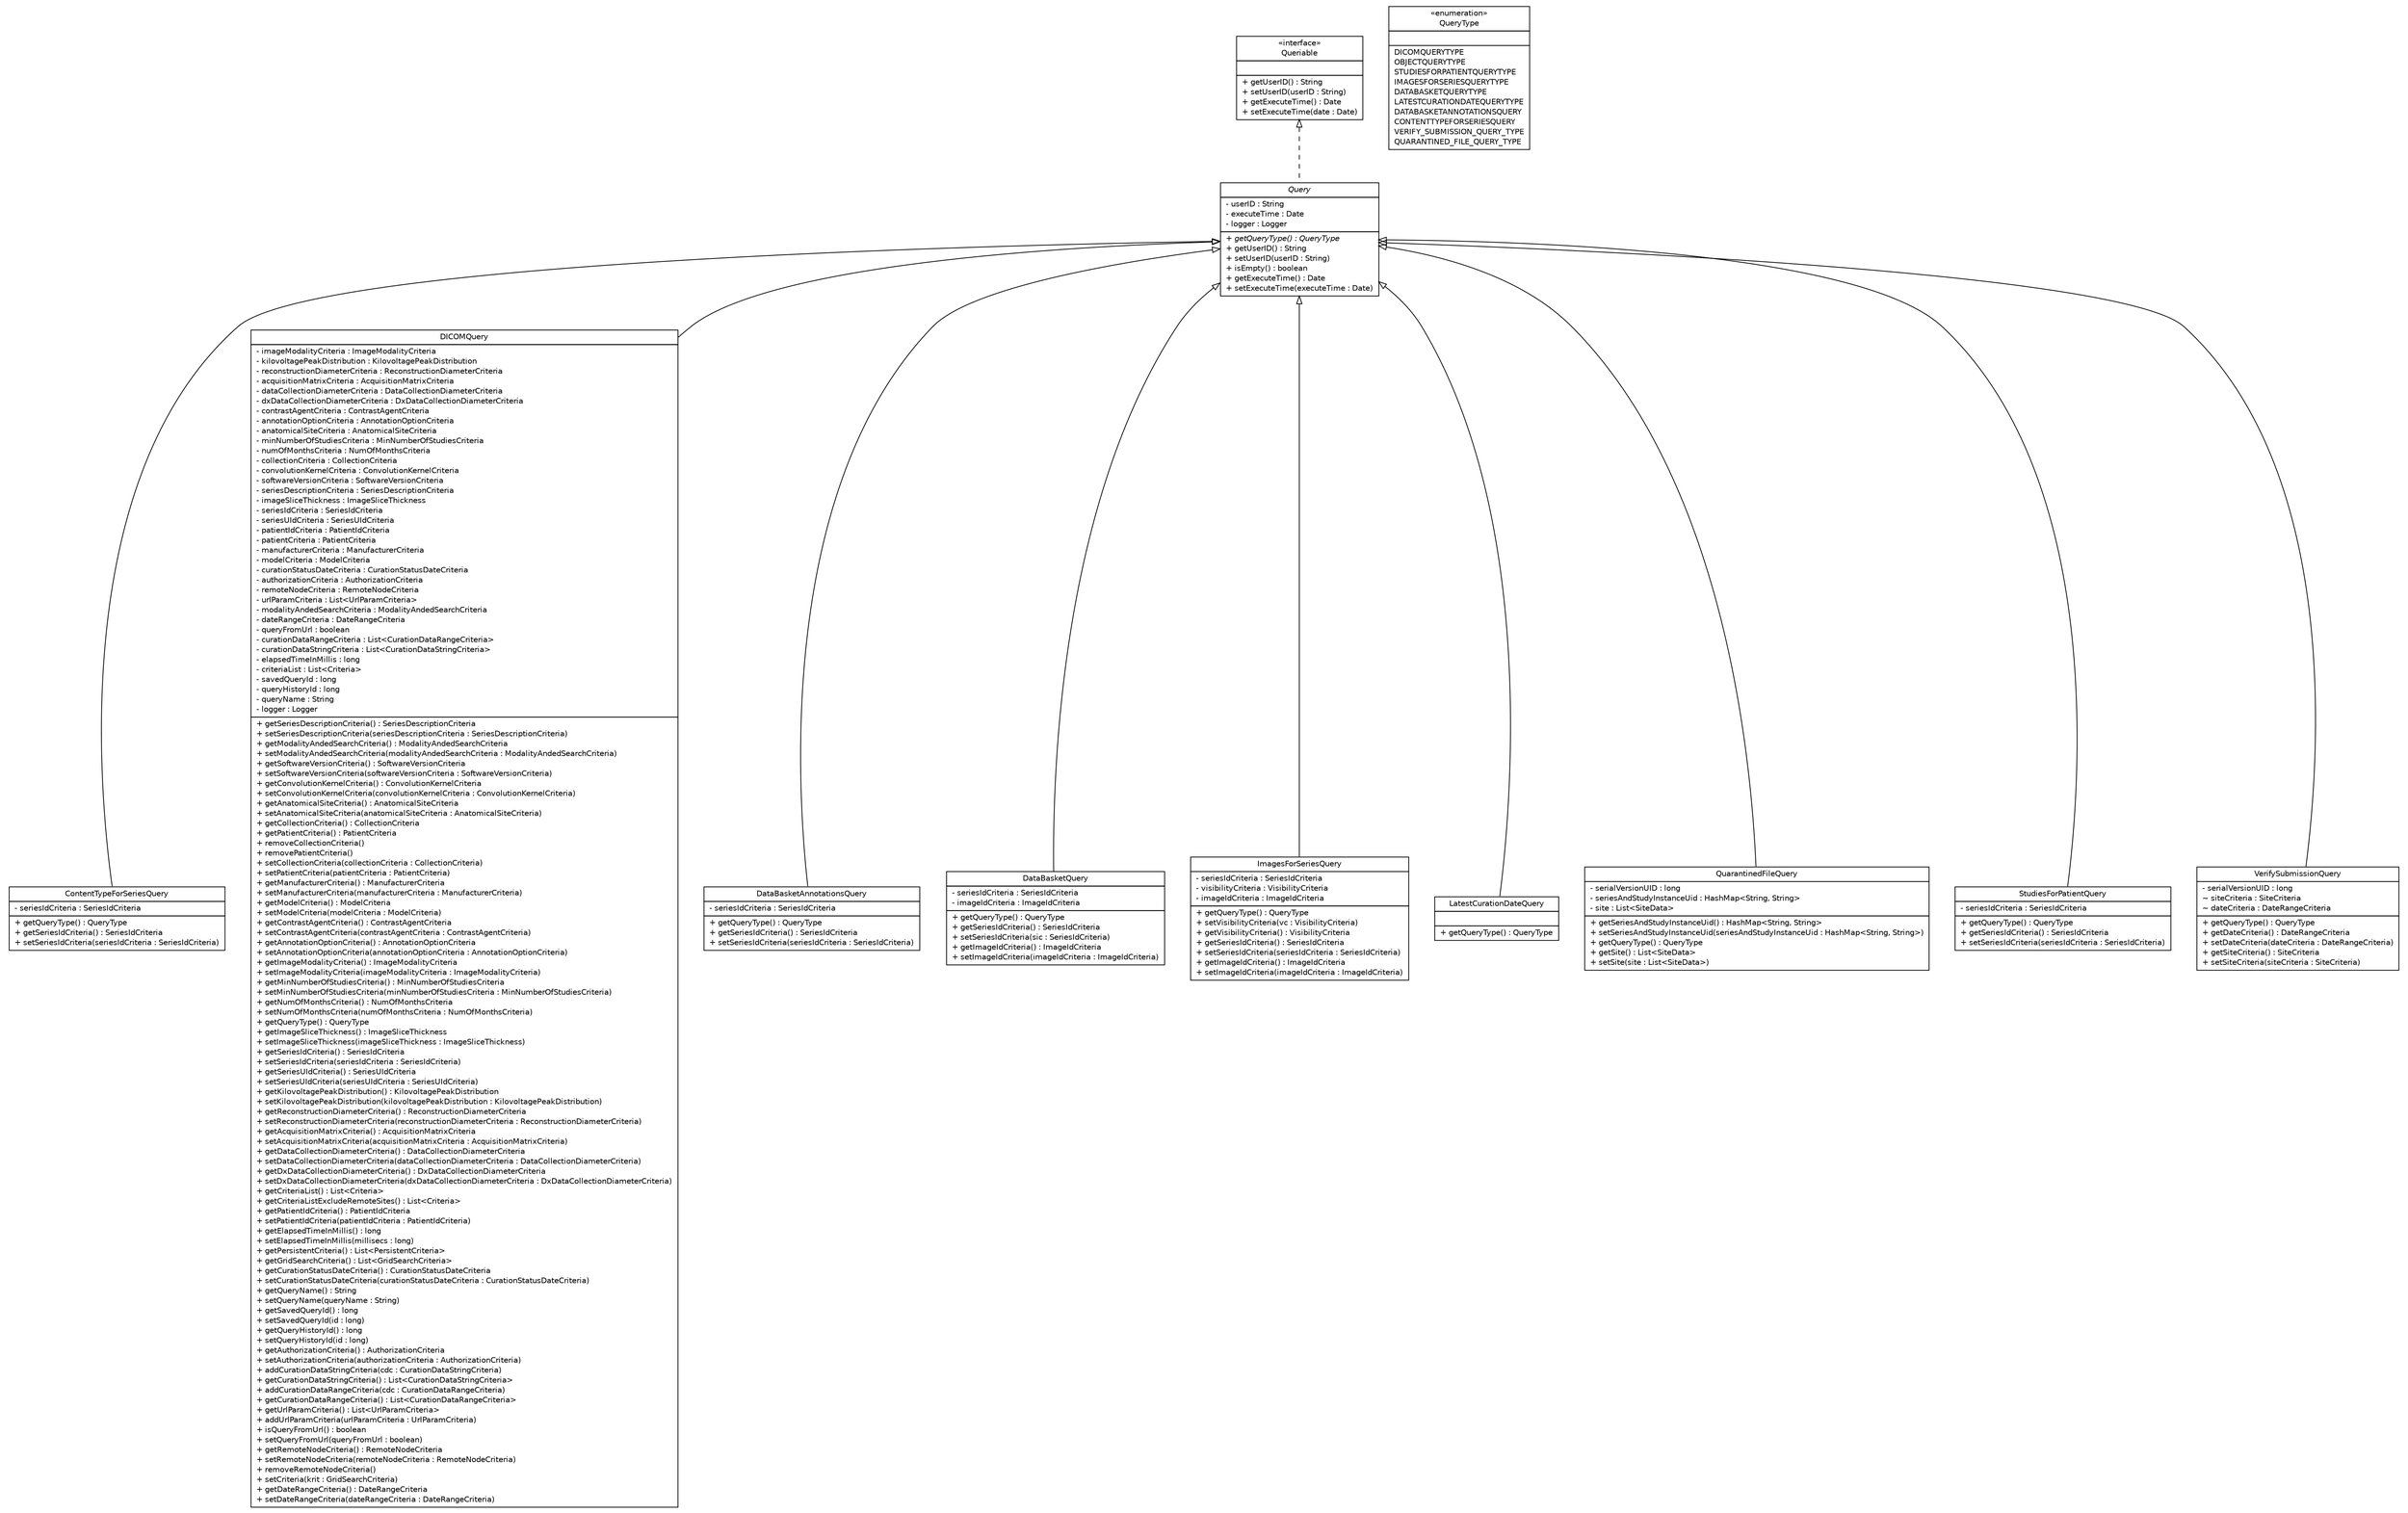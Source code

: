 #!/usr/local/bin/dot
#
# Class diagram 
# Generated by UmlGraph version 4.8 (http://www.spinellis.gr/sw/umlgraph)
#

digraph G {
	edge [fontname="Helvetica",fontsize=10,labelfontname="Helvetica",labelfontsize=10];
	node [fontname="Helvetica",fontsize=10,shape=plaintext];
	// gov.nih.nci.ncia.query.ContentTypeForSeriesQuery
	c4688 [label=<<table border="0" cellborder="1" cellspacing="0" cellpadding="2" port="p" href="./ContentTypeForSeriesQuery.html">
		<tr><td><table border="0" cellspacing="0" cellpadding="1">
			<tr><td> ContentTypeForSeriesQuery </td></tr>
		</table></td></tr>
		<tr><td><table border="0" cellspacing="0" cellpadding="1">
			<tr><td align="left"> - seriesIdCriteria : SeriesIdCriteria </td></tr>
		</table></td></tr>
		<tr><td><table border="0" cellspacing="0" cellpadding="1">
			<tr><td align="left"> + getQueryType() : QueryType </td></tr>
			<tr><td align="left"> + getSeriesIdCriteria() : SeriesIdCriteria </td></tr>
			<tr><td align="left"> + setSeriesIdCriteria(seriesIdCriteria : SeriesIdCriteria) </td></tr>
		</table></td></tr>
		</table>>, fontname="Helvetica", fontcolor="black", fontsize=10.0];
	// gov.nih.nci.ncia.query.DICOMQuery
	c4689 [label=<<table border="0" cellborder="1" cellspacing="0" cellpadding="2" port="p" href="./DICOMQuery.html">
		<tr><td><table border="0" cellspacing="0" cellpadding="1">
			<tr><td> DICOMQuery </td></tr>
		</table></td></tr>
		<tr><td><table border="0" cellspacing="0" cellpadding="1">
			<tr><td align="left"> - imageModalityCriteria : ImageModalityCriteria </td></tr>
			<tr><td align="left"> - kilovoltagePeakDistribution : KilovoltagePeakDistribution </td></tr>
			<tr><td align="left"> - reconstructionDiameterCriteria : ReconstructionDiameterCriteria </td></tr>
			<tr><td align="left"> - acquisitionMatrixCriteria : AcquisitionMatrixCriteria </td></tr>
			<tr><td align="left"> - dataCollectionDiameterCriteria : DataCollectionDiameterCriteria </td></tr>
			<tr><td align="left"> - dxDataCollectionDiameterCriteria : DxDataCollectionDiameterCriteria </td></tr>
			<tr><td align="left"> - contrastAgentCriteria : ContrastAgentCriteria </td></tr>
			<tr><td align="left"> - annotationOptionCriteria : AnnotationOptionCriteria </td></tr>
			<tr><td align="left"> - anatomicalSiteCriteria : AnatomicalSiteCriteria </td></tr>
			<tr><td align="left"> - minNumberOfStudiesCriteria : MinNumberOfStudiesCriteria </td></tr>
			<tr><td align="left"> - numOfMonthsCriteria : NumOfMonthsCriteria </td></tr>
			<tr><td align="left"> - collectionCriteria : CollectionCriteria </td></tr>
			<tr><td align="left"> - convolutionKernelCriteria : ConvolutionKernelCriteria </td></tr>
			<tr><td align="left"> - softwareVersionCriteria : SoftwareVersionCriteria </td></tr>
			<tr><td align="left"> - seriesDescriptionCriteria : SeriesDescriptionCriteria </td></tr>
			<tr><td align="left"> - imageSliceThickness : ImageSliceThickness </td></tr>
			<tr><td align="left"> - seriesIdCriteria : SeriesIdCriteria </td></tr>
			<tr><td align="left"> - seriesUIdCriteria : SeriesUIdCriteria </td></tr>
			<tr><td align="left"> - patientIdCriteria : PatientIdCriteria </td></tr>
			<tr><td align="left"> - patientCriteria : PatientCriteria </td></tr>
			<tr><td align="left"> - manufacturerCriteria : ManufacturerCriteria </td></tr>
			<tr><td align="left"> - modelCriteria : ModelCriteria </td></tr>
			<tr><td align="left"> - curationStatusDateCriteria : CurationStatusDateCriteria </td></tr>
			<tr><td align="left"> - authorizationCriteria : AuthorizationCriteria </td></tr>
			<tr><td align="left"> - remoteNodeCriteria : RemoteNodeCriteria </td></tr>
			<tr><td align="left"> - urlParamCriteria : List&lt;UrlParamCriteria&gt; </td></tr>
			<tr><td align="left"> - modalityAndedSearchCriteria : ModalityAndedSearchCriteria </td></tr>
			<tr><td align="left"> - dateRangeCriteria : DateRangeCriteria </td></tr>
			<tr><td align="left"> - queryFromUrl : boolean </td></tr>
			<tr><td align="left"> - curationDataRangeCriteria : List&lt;CurationDataRangeCriteria&gt; </td></tr>
			<tr><td align="left"> - curationDataStringCriteria : List&lt;CurationDataStringCriteria&gt; </td></tr>
			<tr><td align="left"> - elapsedTimeInMillis : long </td></tr>
			<tr><td align="left"> - criteriaList : List&lt;Criteria&gt; </td></tr>
			<tr><td align="left"> - savedQueryId : long </td></tr>
			<tr><td align="left"> - queryHistoryId : long </td></tr>
			<tr><td align="left"> - queryName : String </td></tr>
			<tr><td align="left"> - logger : Logger </td></tr>
		</table></td></tr>
		<tr><td><table border="0" cellspacing="0" cellpadding="1">
			<tr><td align="left"> + getSeriesDescriptionCriteria() : SeriesDescriptionCriteria </td></tr>
			<tr><td align="left"> + setSeriesDescriptionCriteria(seriesDescriptionCriteria : SeriesDescriptionCriteria) </td></tr>
			<tr><td align="left"> + getModalityAndedSearchCriteria() : ModalityAndedSearchCriteria </td></tr>
			<tr><td align="left"> + setModalityAndedSearchCriteria(modalityAndedSearchCriteria : ModalityAndedSearchCriteria) </td></tr>
			<tr><td align="left"> + getSoftwareVersionCriteria() : SoftwareVersionCriteria </td></tr>
			<tr><td align="left"> + setSoftwareVersionCriteria(softwareVersionCriteria : SoftwareVersionCriteria) </td></tr>
			<tr><td align="left"> + getConvolutionKernelCriteria() : ConvolutionKernelCriteria </td></tr>
			<tr><td align="left"> + setConvolutionKernelCriteria(convolutionKernelCriteria : ConvolutionKernelCriteria) </td></tr>
			<tr><td align="left"> + getAnatomicalSiteCriteria() : AnatomicalSiteCriteria </td></tr>
			<tr><td align="left"> + setAnatomicalSiteCriteria(anatomicalSiteCriteria : AnatomicalSiteCriteria) </td></tr>
			<tr><td align="left"> + getCollectionCriteria() : CollectionCriteria </td></tr>
			<tr><td align="left"> + getPatientCriteria() : PatientCriteria </td></tr>
			<tr><td align="left"> + removeCollectionCriteria() </td></tr>
			<tr><td align="left"> + removePatientCriteria() </td></tr>
			<tr><td align="left"> + setCollectionCriteria(collectionCriteria : CollectionCriteria) </td></tr>
			<tr><td align="left"> + setPatientCriteria(patientCriteria : PatientCriteria) </td></tr>
			<tr><td align="left"> + getManufacturerCriteria() : ManufacturerCriteria </td></tr>
			<tr><td align="left"> + setManufacturerCriteria(manufacturerCriteria : ManufacturerCriteria) </td></tr>
			<tr><td align="left"> + getModelCriteria() : ModelCriteria </td></tr>
			<tr><td align="left"> + setModelCriteria(modelCriteria : ModelCriteria) </td></tr>
			<tr><td align="left"> + getContrastAgentCriteria() : ContrastAgentCriteria </td></tr>
			<tr><td align="left"> + setContrastAgentCriteria(contrastAgentCriteria : ContrastAgentCriteria) </td></tr>
			<tr><td align="left"> + getAnnotationOptionCriteria() : AnnotationOptionCriteria </td></tr>
			<tr><td align="left"> + setAnnotationOptionCriteria(annotationOptionCriteria : AnnotationOptionCriteria) </td></tr>
			<tr><td align="left"> + getImageModalityCriteria() : ImageModalityCriteria </td></tr>
			<tr><td align="left"> + setImageModalityCriteria(imageModalityCriteria : ImageModalityCriteria) </td></tr>
			<tr><td align="left"> + getMinNumberOfStudiesCriteria() : MinNumberOfStudiesCriteria </td></tr>
			<tr><td align="left"> + setMinNumberOfStudiesCriteria(minNumberOfStudiesCriteria : MinNumberOfStudiesCriteria) </td></tr>
			<tr><td align="left"> + getNumOfMonthsCriteria() : NumOfMonthsCriteria </td></tr>
			<tr><td align="left"> + setNumOfMonthsCriteria(numOfMonthsCriteria : NumOfMonthsCriteria) </td></tr>
			<tr><td align="left"> + getQueryType() : QueryType </td></tr>
			<tr><td align="left"> + getImageSliceThickness() : ImageSliceThickness </td></tr>
			<tr><td align="left"> + setImageSliceThickness(imageSliceThickness : ImageSliceThickness) </td></tr>
			<tr><td align="left"> + getSeriesIdCriteria() : SeriesIdCriteria </td></tr>
			<tr><td align="left"> + setSeriesIdCriteria(seriesIdCriteria : SeriesIdCriteria) </td></tr>
			<tr><td align="left"> + getSeriesUIdCriteria() : SeriesUIdCriteria </td></tr>
			<tr><td align="left"> + setSeriesUIdCriteria(seriesUIdCriteria : SeriesUIdCriteria) </td></tr>
			<tr><td align="left"> + getKilovoltagePeakDistribution() : KilovoltagePeakDistribution </td></tr>
			<tr><td align="left"> + setKilovoltagePeakDistribution(kilovoltagePeakDistribution : KilovoltagePeakDistribution) </td></tr>
			<tr><td align="left"> + getReconstructionDiameterCriteria() : ReconstructionDiameterCriteria </td></tr>
			<tr><td align="left"> + setReconstructionDiameterCriteria(reconstructionDiameterCriteria : ReconstructionDiameterCriteria) </td></tr>
			<tr><td align="left"> + getAcquisitionMatrixCriteria() : AcquisitionMatrixCriteria </td></tr>
			<tr><td align="left"> + setAcquisitionMatrixCriteria(acquisitionMatrixCriteria : AcquisitionMatrixCriteria) </td></tr>
			<tr><td align="left"> + getDataCollectionDiameterCriteria() : DataCollectionDiameterCriteria </td></tr>
			<tr><td align="left"> + setDataCollectionDiameterCriteria(dataCollectionDiameterCriteria : DataCollectionDiameterCriteria) </td></tr>
			<tr><td align="left"> + getDxDataCollectionDiameterCriteria() : DxDataCollectionDiameterCriteria </td></tr>
			<tr><td align="left"> + setDxDataCollectionDiameterCriteria(dxDataCollectionDiameterCriteria : DxDataCollectionDiameterCriteria) </td></tr>
			<tr><td align="left"> + getCriteriaList() : List&lt;Criteria&gt; </td></tr>
			<tr><td align="left"> + getCriteriaListExcludeRemoteSites() : List&lt;Criteria&gt; </td></tr>
			<tr><td align="left"> + getPatientIdCriteria() : PatientIdCriteria </td></tr>
			<tr><td align="left"> + setPatientIdCriteria(patientIdCriteria : PatientIdCriteria) </td></tr>
			<tr><td align="left"> + getElapsedTimeInMillis() : long </td></tr>
			<tr><td align="left"> + setElapsedTimeInMillis(millisecs : long) </td></tr>
			<tr><td align="left"> + getPersistentCriteria() : List&lt;PersistentCriteria&gt; </td></tr>
			<tr><td align="left"> + getGridSearchCriteria() : List&lt;GridSearchCriteria&gt; </td></tr>
			<tr><td align="left"> + getCurationStatusDateCriteria() : CurationStatusDateCriteria </td></tr>
			<tr><td align="left"> + setCurationStatusDateCriteria(curationStatusDateCriteria : CurationStatusDateCriteria) </td></tr>
			<tr><td align="left"> + getQueryName() : String </td></tr>
			<tr><td align="left"> + setQueryName(queryName : String) </td></tr>
			<tr><td align="left"> + getSavedQueryId() : long </td></tr>
			<tr><td align="left"> + setSavedQueryId(id : long) </td></tr>
			<tr><td align="left"> + getQueryHistoryId() : long </td></tr>
			<tr><td align="left"> + setQueryHistoryId(id : long) </td></tr>
			<tr><td align="left"> + getAuthorizationCriteria() : AuthorizationCriteria </td></tr>
			<tr><td align="left"> + setAuthorizationCriteria(authorizationCriteria : AuthorizationCriteria) </td></tr>
			<tr><td align="left"> + addCurationDataStringCriteria(cdc : CurationDataStringCriteria) </td></tr>
			<tr><td align="left"> + getCurationDataStringCriteria() : List&lt;CurationDataStringCriteria&gt; </td></tr>
			<tr><td align="left"> + addCurationDataRangeCriteria(cdc : CurationDataRangeCriteria) </td></tr>
			<tr><td align="left"> + getCurationDataRangeCriteria() : List&lt;CurationDataRangeCriteria&gt; </td></tr>
			<tr><td align="left"> + getUrlParamCriteria() : List&lt;UrlParamCriteria&gt; </td></tr>
			<tr><td align="left"> + addUrlParamCriteria(urlParamCriteria : UrlParamCriteria) </td></tr>
			<tr><td align="left"> + isQueryFromUrl() : boolean </td></tr>
			<tr><td align="left"> + setQueryFromUrl(queryFromUrl : boolean) </td></tr>
			<tr><td align="left"> + getRemoteNodeCriteria() : RemoteNodeCriteria </td></tr>
			<tr><td align="left"> + setRemoteNodeCriteria(remoteNodeCriteria : RemoteNodeCriteria) </td></tr>
			<tr><td align="left"> + removeRemoteNodeCriteria() </td></tr>
			<tr><td align="left"> + setCriteria(krit : GridSearchCriteria) </td></tr>
			<tr><td align="left"> + getDateRangeCriteria() : DateRangeCriteria </td></tr>
			<tr><td align="left"> + setDateRangeCriteria(dateRangeCriteria : DateRangeCriteria) </td></tr>
		</table></td></tr>
		</table>>, fontname="Helvetica", fontcolor="black", fontsize=10.0];
	// gov.nih.nci.ncia.query.DataBasketAnnotationsQuery
	c4690 [label=<<table border="0" cellborder="1" cellspacing="0" cellpadding="2" port="p" href="./DataBasketAnnotationsQuery.html">
		<tr><td><table border="0" cellspacing="0" cellpadding="1">
			<tr><td> DataBasketAnnotationsQuery </td></tr>
		</table></td></tr>
		<tr><td><table border="0" cellspacing="0" cellpadding="1">
			<tr><td align="left"> - seriesIdCriteria : SeriesIdCriteria </td></tr>
		</table></td></tr>
		<tr><td><table border="0" cellspacing="0" cellpadding="1">
			<tr><td align="left"> + getQueryType() : QueryType </td></tr>
			<tr><td align="left"> + getSeriesIdCriteria() : SeriesIdCriteria </td></tr>
			<tr><td align="left"> + setSeriesIdCriteria(seriesIdCriteria : SeriesIdCriteria) </td></tr>
		</table></td></tr>
		</table>>, fontname="Helvetica", fontcolor="black", fontsize=10.0];
	// gov.nih.nci.ncia.query.DataBasketQuery
	c4691 [label=<<table border="0" cellborder="1" cellspacing="0" cellpadding="2" port="p" href="./DataBasketQuery.html">
		<tr><td><table border="0" cellspacing="0" cellpadding="1">
			<tr><td> DataBasketQuery </td></tr>
		</table></td></tr>
		<tr><td><table border="0" cellspacing="0" cellpadding="1">
			<tr><td align="left"> - seriesIdCriteria : SeriesIdCriteria </td></tr>
			<tr><td align="left"> - imageIdCriteria : ImageIdCriteria </td></tr>
		</table></td></tr>
		<tr><td><table border="0" cellspacing="0" cellpadding="1">
			<tr><td align="left"> + getQueryType() : QueryType </td></tr>
			<tr><td align="left"> + getSeriesIdCriteria() : SeriesIdCriteria </td></tr>
			<tr><td align="left"> + setSeriesIdCriteria(sic : SeriesIdCriteria) </td></tr>
			<tr><td align="left"> + getImageIdCriteria() : ImageIdCriteria </td></tr>
			<tr><td align="left"> + setImageIdCriteria(imageIdCriteria : ImageIdCriteria) </td></tr>
		</table></td></tr>
		</table>>, fontname="Helvetica", fontcolor="black", fontsize=10.0];
	// gov.nih.nci.ncia.query.ImagesForSeriesQuery
	c4692 [label=<<table border="0" cellborder="1" cellspacing="0" cellpadding="2" port="p" href="./ImagesForSeriesQuery.html">
		<tr><td><table border="0" cellspacing="0" cellpadding="1">
			<tr><td> ImagesForSeriesQuery </td></tr>
		</table></td></tr>
		<tr><td><table border="0" cellspacing="0" cellpadding="1">
			<tr><td align="left"> - seriesIdCriteria : SeriesIdCriteria </td></tr>
			<tr><td align="left"> - visibilityCriteria : VisibilityCriteria </td></tr>
			<tr><td align="left"> - imageIdCriteria : ImageIdCriteria </td></tr>
		</table></td></tr>
		<tr><td><table border="0" cellspacing="0" cellpadding="1">
			<tr><td align="left"> + getQueryType() : QueryType </td></tr>
			<tr><td align="left"> + setVisibilityCriteria(vc : VisibilityCriteria) </td></tr>
			<tr><td align="left"> + getVisibilityCriteria() : VisibilityCriteria </td></tr>
			<tr><td align="left"> + getSeriesIdCriteria() : SeriesIdCriteria </td></tr>
			<tr><td align="left"> + setSeriesIdCriteria(seriesIdCriteria : SeriesIdCriteria) </td></tr>
			<tr><td align="left"> + getImageIdCriteria() : ImageIdCriteria </td></tr>
			<tr><td align="left"> + setImageIdCriteria(imageIdCriteria : ImageIdCriteria) </td></tr>
		</table></td></tr>
		</table>>, fontname="Helvetica", fontcolor="black", fontsize=10.0];
	// gov.nih.nci.ncia.query.LatestCurationDateQuery
	c4693 [label=<<table border="0" cellborder="1" cellspacing="0" cellpadding="2" port="p" href="./LatestCurationDateQuery.html">
		<tr><td><table border="0" cellspacing="0" cellpadding="1">
			<tr><td> LatestCurationDateQuery </td></tr>
		</table></td></tr>
		<tr><td><table border="0" cellspacing="0" cellpadding="1">
			<tr><td align="left">  </td></tr>
		</table></td></tr>
		<tr><td><table border="0" cellspacing="0" cellpadding="1">
			<tr><td align="left"> + getQueryType() : QueryType </td></tr>
		</table></td></tr>
		</table>>, fontname="Helvetica", fontcolor="black", fontsize=10.0];
	// gov.nih.nci.ncia.query.QuarantinedFileQuery
	c4694 [label=<<table border="0" cellborder="1" cellspacing="0" cellpadding="2" port="p" href="./QuarantinedFileQuery.html">
		<tr><td><table border="0" cellspacing="0" cellpadding="1">
			<tr><td> QuarantinedFileQuery </td></tr>
		</table></td></tr>
		<tr><td><table border="0" cellspacing="0" cellpadding="1">
			<tr><td align="left"> - serialVersionUID : long </td></tr>
			<tr><td align="left"> - seriesAndStudyInstanceUid : HashMap&lt;String, String&gt; </td></tr>
			<tr><td align="left"> - site : List&lt;SiteData&gt; </td></tr>
		</table></td></tr>
		<tr><td><table border="0" cellspacing="0" cellpadding="1">
			<tr><td align="left"> + getSeriesAndStudyInstanceUid() : HashMap&lt;String, String&gt; </td></tr>
			<tr><td align="left"> + setSeriesAndStudyInstanceUid(seriesAndStudyInstanceUid : HashMap&lt;String, String&gt;) </td></tr>
			<tr><td align="left"> + getQueryType() : QueryType </td></tr>
			<tr><td align="left"> + getSite() : List&lt;SiteData&gt; </td></tr>
			<tr><td align="left"> + setSite(site : List&lt;SiteData&gt;) </td></tr>
		</table></td></tr>
		</table>>, fontname="Helvetica", fontcolor="black", fontsize=10.0];
	// gov.nih.nci.ncia.query.Queriable
	c4695 [label=<<table border="0" cellborder="1" cellspacing="0" cellpadding="2" port="p" href="./Queriable.html">
		<tr><td><table border="0" cellspacing="0" cellpadding="1">
			<tr><td> &laquo;interface&raquo; </td></tr>
			<tr><td> Queriable </td></tr>
		</table></td></tr>
		<tr><td><table border="0" cellspacing="0" cellpadding="1">
			<tr><td align="left">  </td></tr>
		</table></td></tr>
		<tr><td><table border="0" cellspacing="0" cellpadding="1">
			<tr><td align="left"> + getUserID() : String </td></tr>
			<tr><td align="left"> + setUserID(userID : String) </td></tr>
			<tr><td align="left"> + getExecuteTime() : Date </td></tr>
			<tr><td align="left"> + setExecuteTime(date : Date) </td></tr>
		</table></td></tr>
		</table>>, fontname="Helvetica", fontcolor="black", fontsize=10.0];
	// gov.nih.nci.ncia.query.Query
	c4696 [label=<<table border="0" cellborder="1" cellspacing="0" cellpadding="2" port="p" href="./Query.html">
		<tr><td><table border="0" cellspacing="0" cellpadding="1">
			<tr><td><font face="Helvetica-Oblique"> Query </font></td></tr>
		</table></td></tr>
		<tr><td><table border="0" cellspacing="0" cellpadding="1">
			<tr><td align="left"> - userID : String </td></tr>
			<tr><td align="left"> - executeTime : Date </td></tr>
			<tr><td align="left"> - logger : Logger </td></tr>
		</table></td></tr>
		<tr><td><table border="0" cellspacing="0" cellpadding="1">
			<tr><td align="left"><font face="Helvetica-Oblique" point-size="10.0"> + getQueryType() : QueryType </font></td></tr>
			<tr><td align="left"> + getUserID() : String </td></tr>
			<tr><td align="left"> + setUserID(userID : String) </td></tr>
			<tr><td align="left"> + isEmpty() : boolean </td></tr>
			<tr><td align="left"> + getExecuteTime() : Date </td></tr>
			<tr><td align="left"> + setExecuteTime(executeTime : Date) </td></tr>
		</table></td></tr>
		</table>>, fontname="Helvetica", fontcolor="black", fontsize=10.0];
	// gov.nih.nci.ncia.query.QueryType
	c4697 [label=<<table border="0" cellborder="1" cellspacing="0" cellpadding="2" port="p" href="./QueryType.html">
		<tr><td><table border="0" cellspacing="0" cellpadding="1">
			<tr><td> &laquo;enumeration&raquo; </td></tr>
			<tr><td> QueryType </td></tr>
		</table></td></tr>
		<tr><td><table border="0" cellspacing="0" cellpadding="1">
			<tr><td align="left">  </td></tr>
		</table></td></tr>
		<tr><td><table border="0" cellspacing="0" cellpadding="1">
			<tr><td align="left"> DICOMQUERYTYPE </td></tr>
			<tr><td align="left"> OBJECTQUERYTYPE </td></tr>
			<tr><td align="left"> STUDIESFORPATIENTQUERYTYPE </td></tr>
			<tr><td align="left"> IMAGESFORSERIESQUERYTYPE </td></tr>
			<tr><td align="left"> DATABASKETQUERYTYPE </td></tr>
			<tr><td align="left"> LATESTCURATIONDATEQUERYTYPE </td></tr>
			<tr><td align="left"> DATABASKETANNOTATIONSQUERY </td></tr>
			<tr><td align="left"> CONTENTTYPEFORSERIESQUERY </td></tr>
			<tr><td align="left"> VERIFY_SUBMISSION_QUERY_TYPE </td></tr>
			<tr><td align="left"> QUARANTINED_FILE_QUERY_TYPE </td></tr>
		</table></td></tr>
		</table>>, fontname="Helvetica", fontcolor="black", fontsize=10.0];
	// gov.nih.nci.ncia.query.StudiesForPatientQuery
	c4698 [label=<<table border="0" cellborder="1" cellspacing="0" cellpadding="2" port="p" href="./StudiesForPatientQuery.html">
		<tr><td><table border="0" cellspacing="0" cellpadding="1">
			<tr><td> StudiesForPatientQuery </td></tr>
		</table></td></tr>
		<tr><td><table border="0" cellspacing="0" cellpadding="1">
			<tr><td align="left"> - seriesIdCriteria : SeriesIdCriteria </td></tr>
		</table></td></tr>
		<tr><td><table border="0" cellspacing="0" cellpadding="1">
			<tr><td align="left"> + getQueryType() : QueryType </td></tr>
			<tr><td align="left"> + getSeriesIdCriteria() : SeriesIdCriteria </td></tr>
			<tr><td align="left"> + setSeriesIdCriteria(seriesIdCriteria : SeriesIdCriteria) </td></tr>
		</table></td></tr>
		</table>>, fontname="Helvetica", fontcolor="black", fontsize=10.0];
	// gov.nih.nci.ncia.query.VerifySubmissionQuery
	c4699 [label=<<table border="0" cellborder="1" cellspacing="0" cellpadding="2" port="p" href="./VerifySubmissionQuery.html">
		<tr><td><table border="0" cellspacing="0" cellpadding="1">
			<tr><td> VerifySubmissionQuery </td></tr>
		</table></td></tr>
		<tr><td><table border="0" cellspacing="0" cellpadding="1">
			<tr><td align="left"> - serialVersionUID : long </td></tr>
			<tr><td align="left"> ~ siteCriteria : SiteCriteria </td></tr>
			<tr><td align="left"> ~ dateCriteria : DateRangeCriteria </td></tr>
		</table></td></tr>
		<tr><td><table border="0" cellspacing="0" cellpadding="1">
			<tr><td align="left"> + getQueryType() : QueryType </td></tr>
			<tr><td align="left"> + getDateCriteria() : DateRangeCriteria </td></tr>
			<tr><td align="left"> + setDateCriteria(dateCriteria : DateRangeCriteria) </td></tr>
			<tr><td align="left"> + getSiteCriteria() : SiteCriteria </td></tr>
			<tr><td align="left"> + setSiteCriteria(siteCriteria : SiteCriteria) </td></tr>
		</table></td></tr>
		</table>>, fontname="Helvetica", fontcolor="black", fontsize=10.0];
	//gov.nih.nci.ncia.query.ContentTypeForSeriesQuery extends gov.nih.nci.ncia.query.Query
	c4696:p -> c4688:p [dir=back,arrowtail=empty];
	//gov.nih.nci.ncia.query.DICOMQuery extends gov.nih.nci.ncia.query.Query
	c4696:p -> c4689:p [dir=back,arrowtail=empty];
	//gov.nih.nci.ncia.query.DataBasketAnnotationsQuery extends gov.nih.nci.ncia.query.Query
	c4696:p -> c4690:p [dir=back,arrowtail=empty];
	//gov.nih.nci.ncia.query.DataBasketQuery extends gov.nih.nci.ncia.query.Query
	c4696:p -> c4691:p [dir=back,arrowtail=empty];
	//gov.nih.nci.ncia.query.ImagesForSeriesQuery extends gov.nih.nci.ncia.query.Query
	c4696:p -> c4692:p [dir=back,arrowtail=empty];
	//gov.nih.nci.ncia.query.LatestCurationDateQuery extends gov.nih.nci.ncia.query.Query
	c4696:p -> c4693:p [dir=back,arrowtail=empty];
	//gov.nih.nci.ncia.query.QuarantinedFileQuery extends gov.nih.nci.ncia.query.Query
	c4696:p -> c4694:p [dir=back,arrowtail=empty];
	//gov.nih.nci.ncia.query.Query implements gov.nih.nci.ncia.query.Queriable
	c4695:p -> c4696:p [dir=back,arrowtail=empty,style=dashed];
	//gov.nih.nci.ncia.query.StudiesForPatientQuery extends gov.nih.nci.ncia.query.Query
	c4696:p -> c4698:p [dir=back,arrowtail=empty];
	//gov.nih.nci.ncia.query.VerifySubmissionQuery extends gov.nih.nci.ncia.query.Query
	c4696:p -> c4699:p [dir=back,arrowtail=empty];
}

